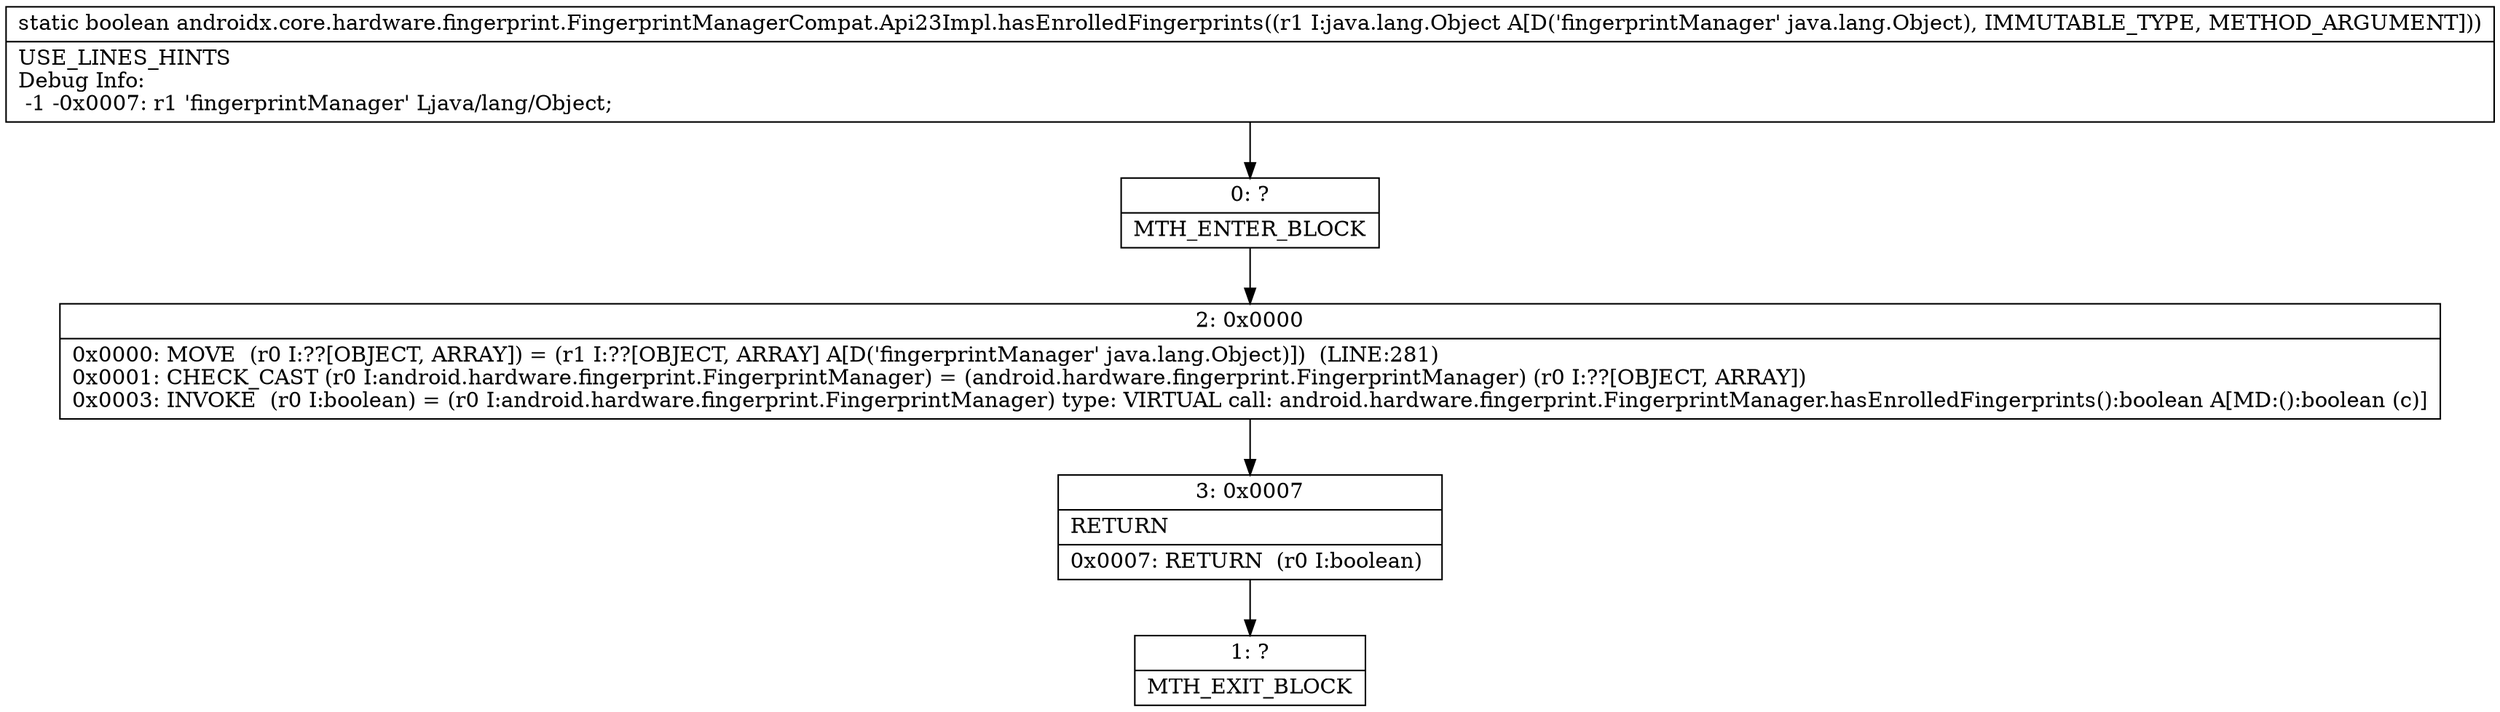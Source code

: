 digraph "CFG forandroidx.core.hardware.fingerprint.FingerprintManagerCompat.Api23Impl.hasEnrolledFingerprints(Ljava\/lang\/Object;)Z" {
Node_0 [shape=record,label="{0\:\ ?|MTH_ENTER_BLOCK\l}"];
Node_2 [shape=record,label="{2\:\ 0x0000|0x0000: MOVE  (r0 I:??[OBJECT, ARRAY]) = (r1 I:??[OBJECT, ARRAY] A[D('fingerprintManager' java.lang.Object)])  (LINE:281)\l0x0001: CHECK_CAST (r0 I:android.hardware.fingerprint.FingerprintManager) = (android.hardware.fingerprint.FingerprintManager) (r0 I:??[OBJECT, ARRAY]) \l0x0003: INVOKE  (r0 I:boolean) = (r0 I:android.hardware.fingerprint.FingerprintManager) type: VIRTUAL call: android.hardware.fingerprint.FingerprintManager.hasEnrolledFingerprints():boolean A[MD:():boolean (c)]\l}"];
Node_3 [shape=record,label="{3\:\ 0x0007|RETURN\l|0x0007: RETURN  (r0 I:boolean) \l}"];
Node_1 [shape=record,label="{1\:\ ?|MTH_EXIT_BLOCK\l}"];
MethodNode[shape=record,label="{static boolean androidx.core.hardware.fingerprint.FingerprintManagerCompat.Api23Impl.hasEnrolledFingerprints((r1 I:java.lang.Object A[D('fingerprintManager' java.lang.Object), IMMUTABLE_TYPE, METHOD_ARGUMENT]))  | USE_LINES_HINTS\lDebug Info:\l  \-1 \-0x0007: r1 'fingerprintManager' Ljava\/lang\/Object;\l}"];
MethodNode -> Node_0;Node_0 -> Node_2;
Node_2 -> Node_3;
Node_3 -> Node_1;
}


